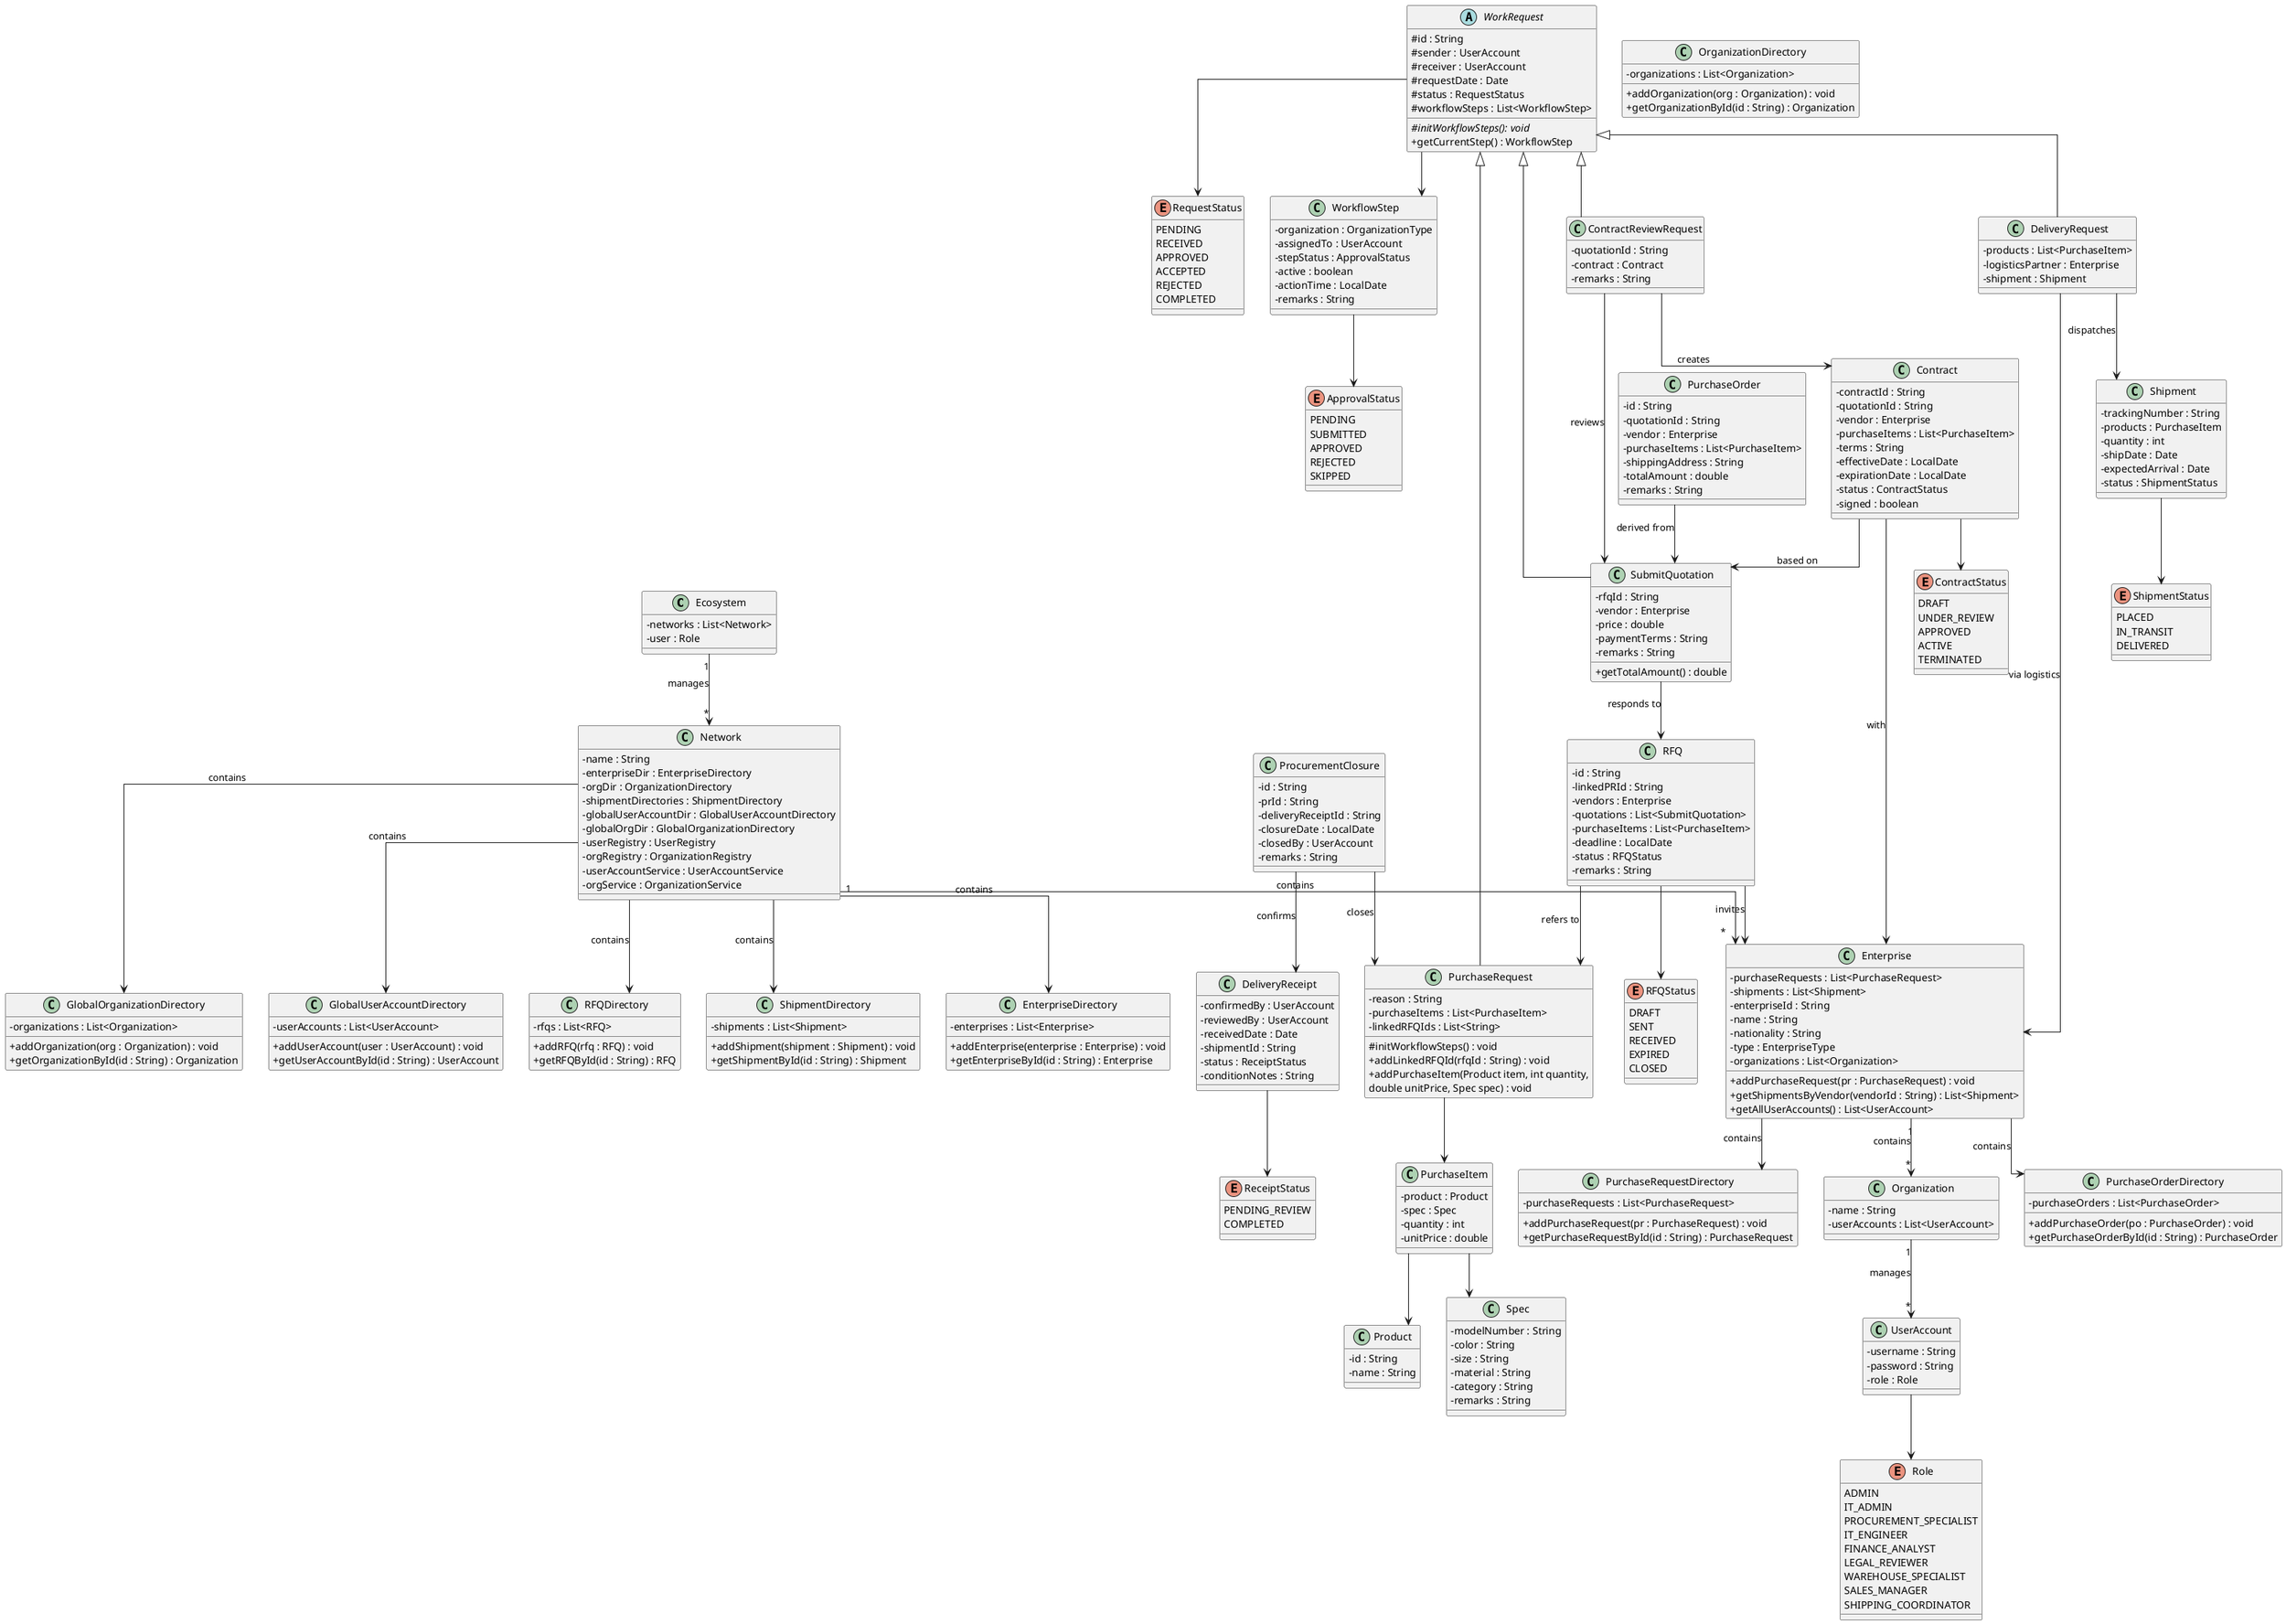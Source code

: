 @startuml
skinparam linetype ortho
skinparam classAttributeIconSize 0

' ================= Layer 0: Ecosystem =================

class Ecosystem {
    - networks : List<Network>
    - user : Role
}

class Network {
    - name : String
    - enterpriseDir : EnterpriseDirectory
    - orgDir : OrganizationDirectory
    - shipmentDirectories : ShipmentDirectory
    - globalUserAccountDir : GlobalUserAccountDirectory
    - globalOrgDir : GlobalOrganizationDirectory
    - userRegistry : UserRegistry
    - orgRegistry : OrganizationRegistry
    - userAccountService : UserAccountService
    - orgService : OrganizationService
}

Ecosystem "1" --> "*" Network : manages

' ================= Layer 1: Enterprise & Org =================

class Enterprise {
    - purchaseRequests : List<PurchaseRequest>
    - shipments : List<Shipment>
    - enterpriseId : String
    - name : String
    - nationality : String
    - type : EnterpriseType
    - organizations : List<Organization>
    + addPurchaseRequest(pr : PurchaseRequest) : void
    + getShipmentsByVendor(vendorId : String) : List<Shipment>
    + getAllUserAccounts() : List<UserAccount>
}

class Organization {
    - name : String
    - userAccounts : List<UserAccount>
}

Network "1" --> "*" Enterprise : contains
Enterprise "1" --> "*" Organization : contains
Organization "1" --> "*" UserAccount : manages

' ================= Layer 2: Users =================

class UserAccount {
    - username : String
    - password : String
    - role : Role
}

enum Role {
    ADMIN
    IT_ADMIN
    PROCUREMENT_SPECIALIST
    IT_ENGINEER
    FINANCE_ANALYST
    LEGAL_REVIEWER
    WAREHOUSE_SPECIALIST
    SALES_MANAGER
    SHIPPING_COORDINATOR
}

UserAccount --> Role

' ================= Layer 3: WorkRequest Superclass =================

abstract class WorkRequest {
    # id : String
    # sender : UserAccount
    # receiver : UserAccount
    # requestDate : Date
    # status : RequestStatus
    # workflowSteps : List<WorkflowStep>
    {abstract} # initWorkflowSteps(): void
    + getCurrentStep() : WorkflowStep
}

enum RequestStatus {
    PENDING
    RECEIVED
    APPROVED
    ACCEPTED
    REJECTED
    COMPLETED
}

class WorkflowStep {
    - organization : OrganizationType
    - assignedTo : UserAccount
    - stepStatus : ApprovalStatus
    - active : boolean
    - actionTime : LocalDate
    - remarks : String
}

enum ApprovalStatus {
    PENDING
    SUBMITTED
    APPROVED
    REJECTED
    SKIPPED
}

WorkflowStep --> ApprovalStatus

WorkRequest --> RequestStatus
WorkRequest --> WorkflowStep

WorkRequest <|-- PurchaseRequest
WorkRequest <|-- SubmitQuotation
WorkRequest <|-- ContractReviewRequest
WorkRequest <|-- DeliveryRequest

' ================= Layer 4: WorkRequest Subclasses =================

class PurchaseRequest {
    - reason : String
    - purchaseItems : List<PurchaseItem>
    - linkedRFQIds : List<String>
    # initWorkflowSteps() : void
    + addLinkedRFQId(rfqId : String) : void
    + addPurchaseItem(Product item, int quantity,
    double unitPrice, Spec spec) : void
}

class SubmitQuotation {
    - rfqId : String
    - vendor : Enterprise
    - price : double
    - paymentTerms : String
    - remarks : String
    + getTotalAmount() : double
}

class PurchaseOrder {
    - id : String
    - quotationId : String
    - vendor : Enterprise
    - purchaseItems : List<PurchaseItem>
    - shippingAddress : String
    - totalAmount : double
    - remarks : String
}

class ContractReviewRequest {
    - quotationId : String
    - contract : Contract
    - remarks : String
}

class DeliveryRequest {
    - products : List<PurchaseItem>
    - logisticsPartner : Enterprise
    - shipment : Shipment
}

class ProcurementClosure {
    - id : String
    - prId : String
    - deliveryReceiptId : String
    - closureDate : LocalDate
    - closedBy : UserAccount
    - remarks : String
}

' ================= Layer 5: Supporting Domain Models =================

class RFQ {
    - id : String
    - linkedPRId : String
    - vendors : Enterprise
    - quotations : List<SubmitQuotation>
    - purchaseItems : List<PurchaseItem>
    - deadline : LocalDate
    - status : RFQStatus
    - remarks : String
}

enum RFQStatus {
    DRAFT
    SENT
    RECEIVED
    EXPIRED
    CLOSED
}

RFQ --> RFQStatus

class Contract {
    - contractId : String
    - quotationId : String
    - vendor : Enterprise
    - purchaseItems : List<PurchaseItem>
    - terms : String
    - effectiveDate : LocalDate
    - expirationDate : LocalDate
    - status : ContractStatus
    - signed : boolean
}

enum ContractStatus {
    DRAFT
    UNDER_REVIEW
    APPROVED
    ACTIVE
    TERMINATED
}

Contract --> ContractStatus

class Shipment {
    - trackingNumber : String
    - products : PurchaseItem
    - quantity : int
    - shipDate : Date
    - expectedArrival : Date
    - status : ShipmentStatus
}

enum ShipmentStatus {
    PLACED
    IN_TRANSIT
    DELIVERED
}

Shipment --> ShipmentStatus

class DeliveryReceipt {
    - confirmedBy : UserAccount
    - reviewedBy : UserAccount
    - receivedDate : Date
    - shipmentId : String
    - status : ReceiptStatus
    - conditionNotes : String
}

enum ReceiptStatus {
    PENDING_REVIEW
    COMPLETED
}

DeliveryReceipt --> ReceiptStatus

class Spec {
    - modelNumber : String
    - color : String
    - size : String
    - material : String
    - category : String
    - remarks : String
}

class Product {
    - id : String
    - name : String
}

class PurchaseItem {
    - product : Product
    - spec : Spec
    - quantity : int
    - unitPrice : double
}

PurchaseRequest --> PurchaseItem
PurchaseItem --> Product
PurchaseItem --> Spec

' ================= Relationships (Flow) =================

RFQ --> PurchaseRequest : refers to
RFQ --> Enterprise : invites

SubmitQuotation --> RFQ : responds to

ContractReviewRequest --> SubmitQuotation : reviews
ContractReviewRequest --> Contract : creates

PurchaseOrder --> SubmitQuotation : derived from
Contract --> Enterprise : with
Contract --> SubmitQuotation : based on

DeliveryRequest --> Enterprise : via logistics
DeliveryRequest --> Shipment : dispatches

ProcurementClosure --> PurchaseRequest : closes
ProcurementClosure --> DeliveryReceipt : confirms

' ================= Layer 6: Directories =================

Network --> EnterpriseDirectory : contains
Network --> GlobalOrganizationDirectory : contains
Network --> GlobalUserAccountDirectory : contains
Network --> RFQDirectory : contains
Network --> ShipmentDirectory : contains

class EnterpriseDirectory {
    - enterprises : List<Enterprise>
    + addEnterprise(enterprise : Enterprise) : void
    + getEnterpriseById(id : String) : Enterprise
}

class OrganizationDirectory {
    - organizations : List<Organization>
    + addOrganization(org : Organization) : void
    + getOrganizationById(id : String) : Organization
}

class ShipmentDirectory {
    - shipments : List<Shipment>
    + addShipment(shipment : Shipment) : void
    + getShipmentById(id : String) : Shipment
}

class GlobalUserAccountDirectory {
    - userAccounts : List<UserAccount>
    + addUserAccount(user : UserAccount) : void
    + getUserAccountById(id : String) : UserAccount
}

class GlobalOrganizationDirectory {
    - organizations : List<Organization>
    + addOrganization(org : Organization) : void
    + getOrganizationById(id : String) : Organization
}

class RFQDirectory {
    - rfqs : List<RFQ>
    + addRFQ(rfq : RFQ) : void
    + getRFQById(id : String) : RFQ
}

class PurchaseOrderDirectory {
    - purchaseOrders : List<PurchaseOrder>
    + addPurchaseOrder(po : PurchaseOrder) : void
    + getPurchaseOrderById(id : String) : PurchaseOrder
}

class PurchaseRequestDirectory {
    - purchaseRequests : List<PurchaseRequest>
    + addPurchaseRequest(pr : PurchaseRequest) : void
    + getPurchaseRequestById(id : String) : PurchaseRequest
}

Enterprise --> PurchaseOrderDirectory : contains
Enterprise --> PurchaseRequestDirectory : contains

@enduml